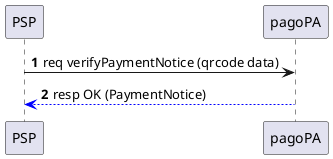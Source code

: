 @startuml
autonumber 
participant psp  as "PSP"
participant nodo as "pagoPA"

psp -> nodo : req verifyPaymentNotice (qrcode data)

nodo -[#blue]-> psp : resp OK (PaymentNotice)
@enduml